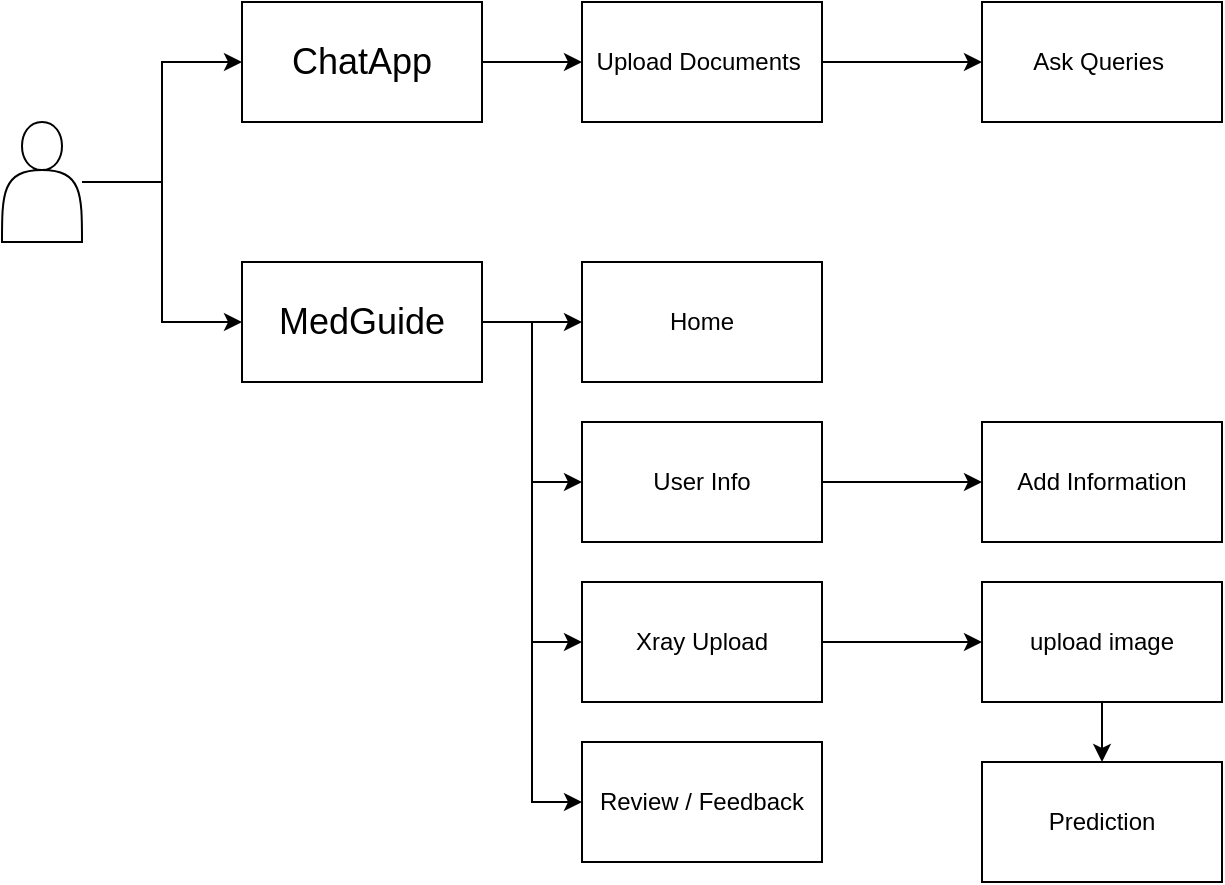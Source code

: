 <mxfile version="22.0.4" type="device">
  <diagram name="Page-1" id="V2Eij1Sty3aypuZBULD6">
    <mxGraphModel dx="1664" dy="712" grid="1" gridSize="10" guides="1" tooltips="1" connect="1" arrows="1" fold="1" page="1" pageScale="1" pageWidth="850" pageHeight="1100" math="0" shadow="0">
      <root>
        <mxCell id="0" />
        <mxCell id="1" parent="0" />
        <mxCell id="ooEWn7n8vcibVd4_q6eP-24" value="" style="edgeStyle=orthogonalEdgeStyle;rounded=0;orthogonalLoop=1;jettySize=auto;html=1;" edge="1" parent="1" source="oCN3RFhc_HRbeUhiq2Gi-2" target="oCN3RFhc_HRbeUhiq2Gi-4">
          <mxGeometry relative="1" as="geometry" />
        </mxCell>
        <mxCell id="ooEWn7n8vcibVd4_q6eP-26" value="" style="edgeStyle=orthogonalEdgeStyle;rounded=0;orthogonalLoop=1;jettySize=auto;html=1;entryX=0;entryY=0.5;entryDx=0;entryDy=0;" edge="1" parent="1" source="oCN3RFhc_HRbeUhiq2Gi-2" target="oCN3RFhc_HRbeUhiq2Gi-3">
          <mxGeometry relative="1" as="geometry">
            <mxPoint x="100" y="330" as="targetPoint" />
          </mxGeometry>
        </mxCell>
        <mxCell id="oCN3RFhc_HRbeUhiq2Gi-2" value="" style="shape=actor;whiteSpace=wrap;html=1;" parent="1" vertex="1">
          <mxGeometry x="80" y="190" width="40" height="60" as="geometry" />
        </mxCell>
        <mxCell id="ooEWn7n8vcibVd4_q6eP-7" value="" style="edgeStyle=orthogonalEdgeStyle;rounded=0;orthogonalLoop=1;jettySize=auto;html=1;" edge="1" parent="1" source="oCN3RFhc_HRbeUhiq2Gi-3" target="ooEWn7n8vcibVd4_q6eP-3">
          <mxGeometry relative="1" as="geometry" />
        </mxCell>
        <mxCell id="ooEWn7n8vcibVd4_q6eP-9" value="" style="edgeStyle=orthogonalEdgeStyle;rounded=0;orthogonalLoop=1;jettySize=auto;html=1;entryX=0;entryY=0.5;entryDx=0;entryDy=0;" edge="1" parent="1" source="oCN3RFhc_HRbeUhiq2Gi-3" target="ooEWn7n8vcibVd4_q6eP-4">
          <mxGeometry relative="1" as="geometry">
            <mxPoint x="260" y="400" as="targetPoint" />
          </mxGeometry>
        </mxCell>
        <mxCell id="ooEWn7n8vcibVd4_q6eP-11" value="" style="edgeStyle=orthogonalEdgeStyle;rounded=0;orthogonalLoop=1;jettySize=auto;html=1;entryX=0;entryY=0.5;entryDx=0;entryDy=0;" edge="1" parent="1" source="oCN3RFhc_HRbeUhiq2Gi-3" target="ooEWn7n8vcibVd4_q6eP-6">
          <mxGeometry relative="1" as="geometry">
            <mxPoint x="260" y="400" as="targetPoint" />
          </mxGeometry>
        </mxCell>
        <mxCell id="ooEWn7n8vcibVd4_q6eP-13" value="" style="edgeStyle=orthogonalEdgeStyle;rounded=0;orthogonalLoop=1;jettySize=auto;html=1;entryX=0;entryY=0.5;entryDx=0;entryDy=0;" edge="1" parent="1" source="oCN3RFhc_HRbeUhiq2Gi-3" target="ooEWn7n8vcibVd4_q6eP-5">
          <mxGeometry relative="1" as="geometry">
            <mxPoint x="260" y="400" as="targetPoint" />
          </mxGeometry>
        </mxCell>
        <mxCell id="oCN3RFhc_HRbeUhiq2Gi-3" value="&lt;font style=&quot;font-size: 18px;&quot;&gt;MedGuide&lt;/font&gt;" style="rounded=0;whiteSpace=wrap;html=1;" parent="1" vertex="1">
          <mxGeometry x="200" y="260" width="120" height="60" as="geometry" />
        </mxCell>
        <mxCell id="ooEWn7n8vcibVd4_q6eP-22" value="" style="edgeStyle=orthogonalEdgeStyle;rounded=0;orthogonalLoop=1;jettySize=auto;html=1;" edge="1" parent="1" source="oCN3RFhc_HRbeUhiq2Gi-4" target="ooEWn7n8vcibVd4_q6eP-1">
          <mxGeometry relative="1" as="geometry" />
        </mxCell>
        <mxCell id="oCN3RFhc_HRbeUhiq2Gi-4" value="&lt;font style=&quot;font-size: 18px;&quot;&gt;ChatApp&lt;/font&gt;" style="rounded=0;whiteSpace=wrap;html=1;" parent="1" vertex="1">
          <mxGeometry x="200" y="130" width="120" height="60" as="geometry" />
        </mxCell>
        <mxCell id="ooEWn7n8vcibVd4_q6eP-23" value="" style="edgeStyle=orthogonalEdgeStyle;rounded=0;orthogonalLoop=1;jettySize=auto;html=1;" edge="1" parent="1" source="ooEWn7n8vcibVd4_q6eP-1" target="ooEWn7n8vcibVd4_q6eP-2">
          <mxGeometry relative="1" as="geometry" />
        </mxCell>
        <mxCell id="ooEWn7n8vcibVd4_q6eP-1" value="Upload Documents&amp;nbsp;" style="rounded=0;whiteSpace=wrap;html=1;" vertex="1" parent="1">
          <mxGeometry x="370" y="130" width="120" height="60" as="geometry" />
        </mxCell>
        <mxCell id="ooEWn7n8vcibVd4_q6eP-2" value="Ask Queries&amp;nbsp;" style="rounded=0;whiteSpace=wrap;html=1;" vertex="1" parent="1">
          <mxGeometry x="570" y="130" width="120" height="60" as="geometry" />
        </mxCell>
        <mxCell id="ooEWn7n8vcibVd4_q6eP-3" value="Home" style="rounded=0;whiteSpace=wrap;html=1;" vertex="1" parent="1">
          <mxGeometry x="370" y="260" width="120" height="60" as="geometry" />
        </mxCell>
        <mxCell id="ooEWn7n8vcibVd4_q6eP-15" value="" style="edgeStyle=orthogonalEdgeStyle;rounded=0;orthogonalLoop=1;jettySize=auto;html=1;" edge="1" parent="1" source="ooEWn7n8vcibVd4_q6eP-4" target="ooEWn7n8vcibVd4_q6eP-14">
          <mxGeometry relative="1" as="geometry" />
        </mxCell>
        <mxCell id="ooEWn7n8vcibVd4_q6eP-4" value="User Info&lt;br&gt;" style="rounded=0;whiteSpace=wrap;html=1;" vertex="1" parent="1">
          <mxGeometry x="370" y="340" width="120" height="60" as="geometry" />
        </mxCell>
        <mxCell id="ooEWn7n8vcibVd4_q6eP-5" value="Review / Feedback" style="rounded=0;whiteSpace=wrap;html=1;" vertex="1" parent="1">
          <mxGeometry x="370" y="500" width="120" height="60" as="geometry" />
        </mxCell>
        <mxCell id="ooEWn7n8vcibVd4_q6eP-17" value="" style="edgeStyle=orthogonalEdgeStyle;rounded=0;orthogonalLoop=1;jettySize=auto;html=1;" edge="1" parent="1" source="ooEWn7n8vcibVd4_q6eP-6" target="ooEWn7n8vcibVd4_q6eP-16">
          <mxGeometry relative="1" as="geometry" />
        </mxCell>
        <mxCell id="ooEWn7n8vcibVd4_q6eP-6" value="Xray Upload" style="rounded=0;whiteSpace=wrap;html=1;" vertex="1" parent="1">
          <mxGeometry x="370" y="420" width="120" height="60" as="geometry" />
        </mxCell>
        <mxCell id="ooEWn7n8vcibVd4_q6eP-14" value="Add Information" style="whiteSpace=wrap;html=1;rounded=0;" vertex="1" parent="1">
          <mxGeometry x="570" y="340" width="120" height="60" as="geometry" />
        </mxCell>
        <mxCell id="ooEWn7n8vcibVd4_q6eP-19" value="" style="edgeStyle=orthogonalEdgeStyle;rounded=0;orthogonalLoop=1;jettySize=auto;html=1;" edge="1" parent="1" source="ooEWn7n8vcibVd4_q6eP-16" target="ooEWn7n8vcibVd4_q6eP-18">
          <mxGeometry relative="1" as="geometry" />
        </mxCell>
        <mxCell id="ooEWn7n8vcibVd4_q6eP-16" value="upload image" style="whiteSpace=wrap;html=1;rounded=0;" vertex="1" parent="1">
          <mxGeometry x="570" y="420" width="120" height="60" as="geometry" />
        </mxCell>
        <mxCell id="ooEWn7n8vcibVd4_q6eP-18" value="Prediction" style="whiteSpace=wrap;html=1;rounded=0;" vertex="1" parent="1">
          <mxGeometry x="570" y="510" width="120" height="60" as="geometry" />
        </mxCell>
      </root>
    </mxGraphModel>
  </diagram>
</mxfile>
